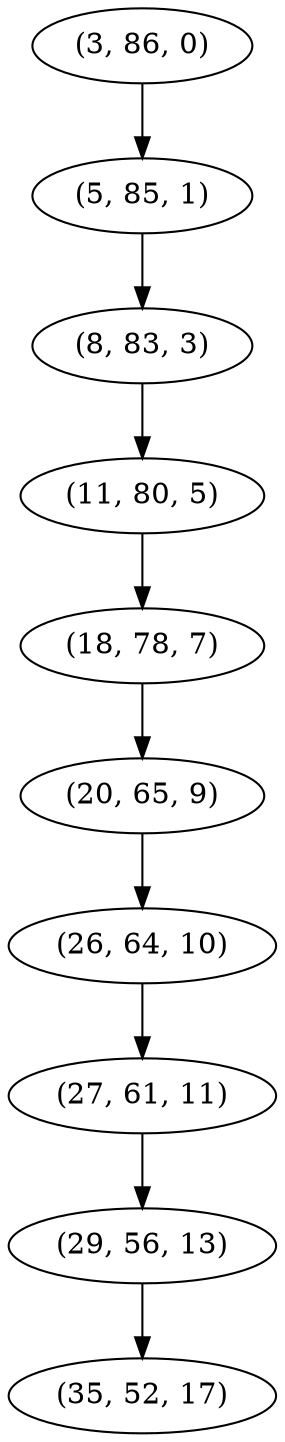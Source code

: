 digraph tree {
    "(3, 86, 0)";
    "(5, 85, 1)";
    "(8, 83, 3)";
    "(11, 80, 5)";
    "(18, 78, 7)";
    "(20, 65, 9)";
    "(26, 64, 10)";
    "(27, 61, 11)";
    "(29, 56, 13)";
    "(35, 52, 17)";
    "(3, 86, 0)" -> "(5, 85, 1)";
    "(5, 85, 1)" -> "(8, 83, 3)";
    "(8, 83, 3)" -> "(11, 80, 5)";
    "(11, 80, 5)" -> "(18, 78, 7)";
    "(18, 78, 7)" -> "(20, 65, 9)";
    "(20, 65, 9)" -> "(26, 64, 10)";
    "(26, 64, 10)" -> "(27, 61, 11)";
    "(27, 61, 11)" -> "(29, 56, 13)";
    "(29, 56, 13)" -> "(35, 52, 17)";
}
